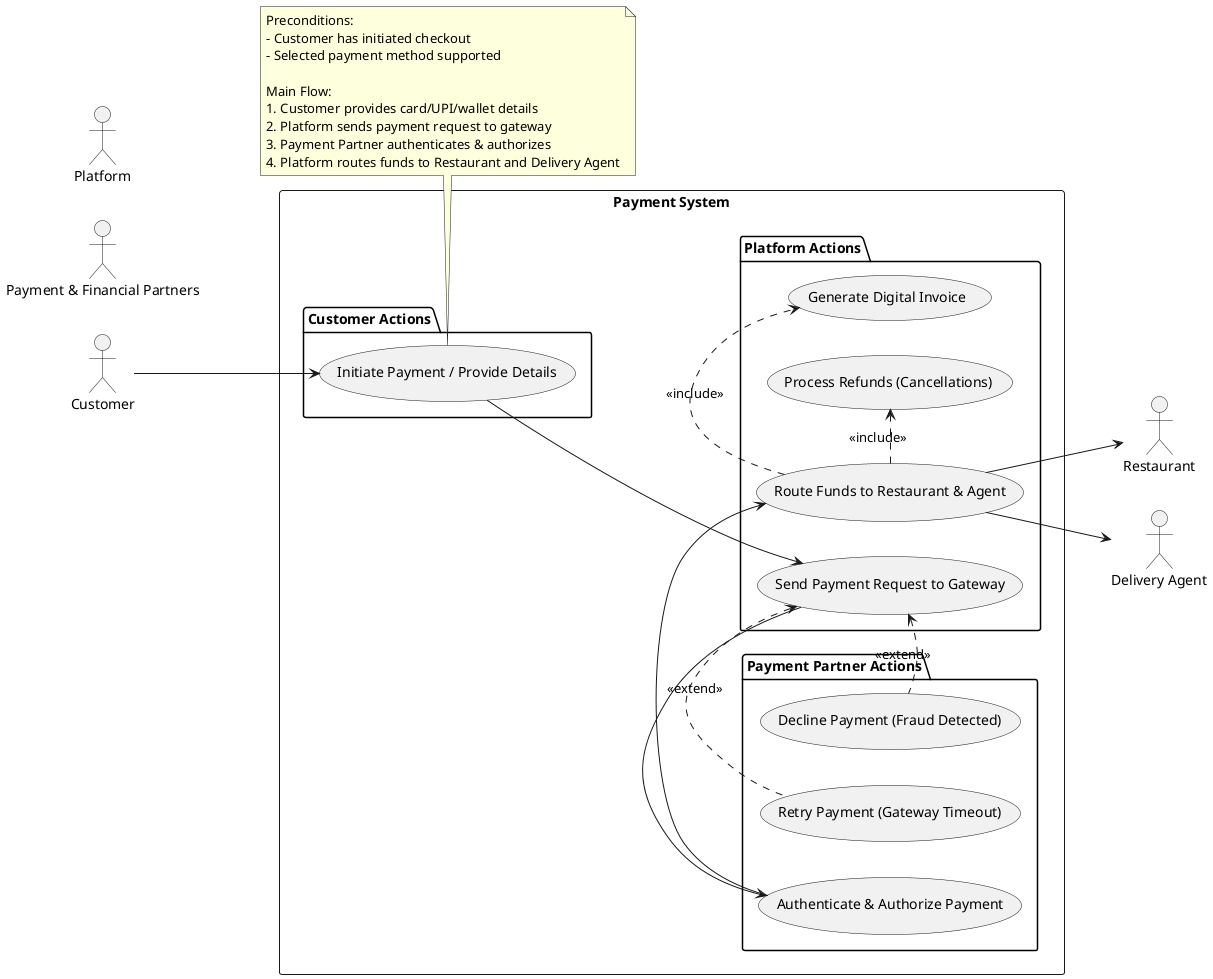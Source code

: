 @startuml
left to right direction

actor "Customer" as Customer
actor "Payment & Financial Partners" as Partner
actor "Restaurant" as Restaurant
actor "Delivery Agent" as Agent
actor "Platform" as Platform

rectangle "Payment System" {

  package "Customer Actions" {
    usecase "Initiate Payment / Provide Details" as UC_Cust
  }

  package "Platform Actions" {
    usecase "Send Payment Request to Gateway" as UC_Platform1
    usecase "Route Funds to Restaurant & Agent" as UC_Platform2
    usecase "Generate Digital Invoice" as UC_Sub1
    usecase "Process Refunds (Cancellations)" as UC_Sub2
  }

  package "Payment Partner Actions" {
    usecase "Authenticate & Authorize Payment" as UC_Partner
    usecase "Decline Payment (Fraud Detected)" as UC_Alt1
    usecase "Retry Payment (Gateway Timeout)" as UC_Alt2
  }
}

' Main Flow
Customer --> UC_Cust
UC_Cust --> UC_Platform1
UC_Platform1 --> UC_Partner
UC_Partner --> UC_Platform2
UC_Platform2 --> Restaurant
UC_Platform2 --> Agent

' Subflows
UC_Platform2 .> UC_Sub1 : <<include>>
UC_Platform2 .> UC_Sub2 : <<include>>

' Alternative Flows
UC_Platform1 <. UC_Alt1 : <<extend>>
UC_Platform1 <. UC_Alt2 : <<extend>>

note top of UC_Cust
  Preconditions:
  - Customer has initiated checkout
  - Selected payment method supported

  Main Flow:
  1. Customer provides card/UPI/wallet details
  2. Platform sends payment request to gateway
  3. Payment Partner authenticates & authorizes
  4. Platform routes funds to Restaurant and Delivery Agent
end note
@enduml
